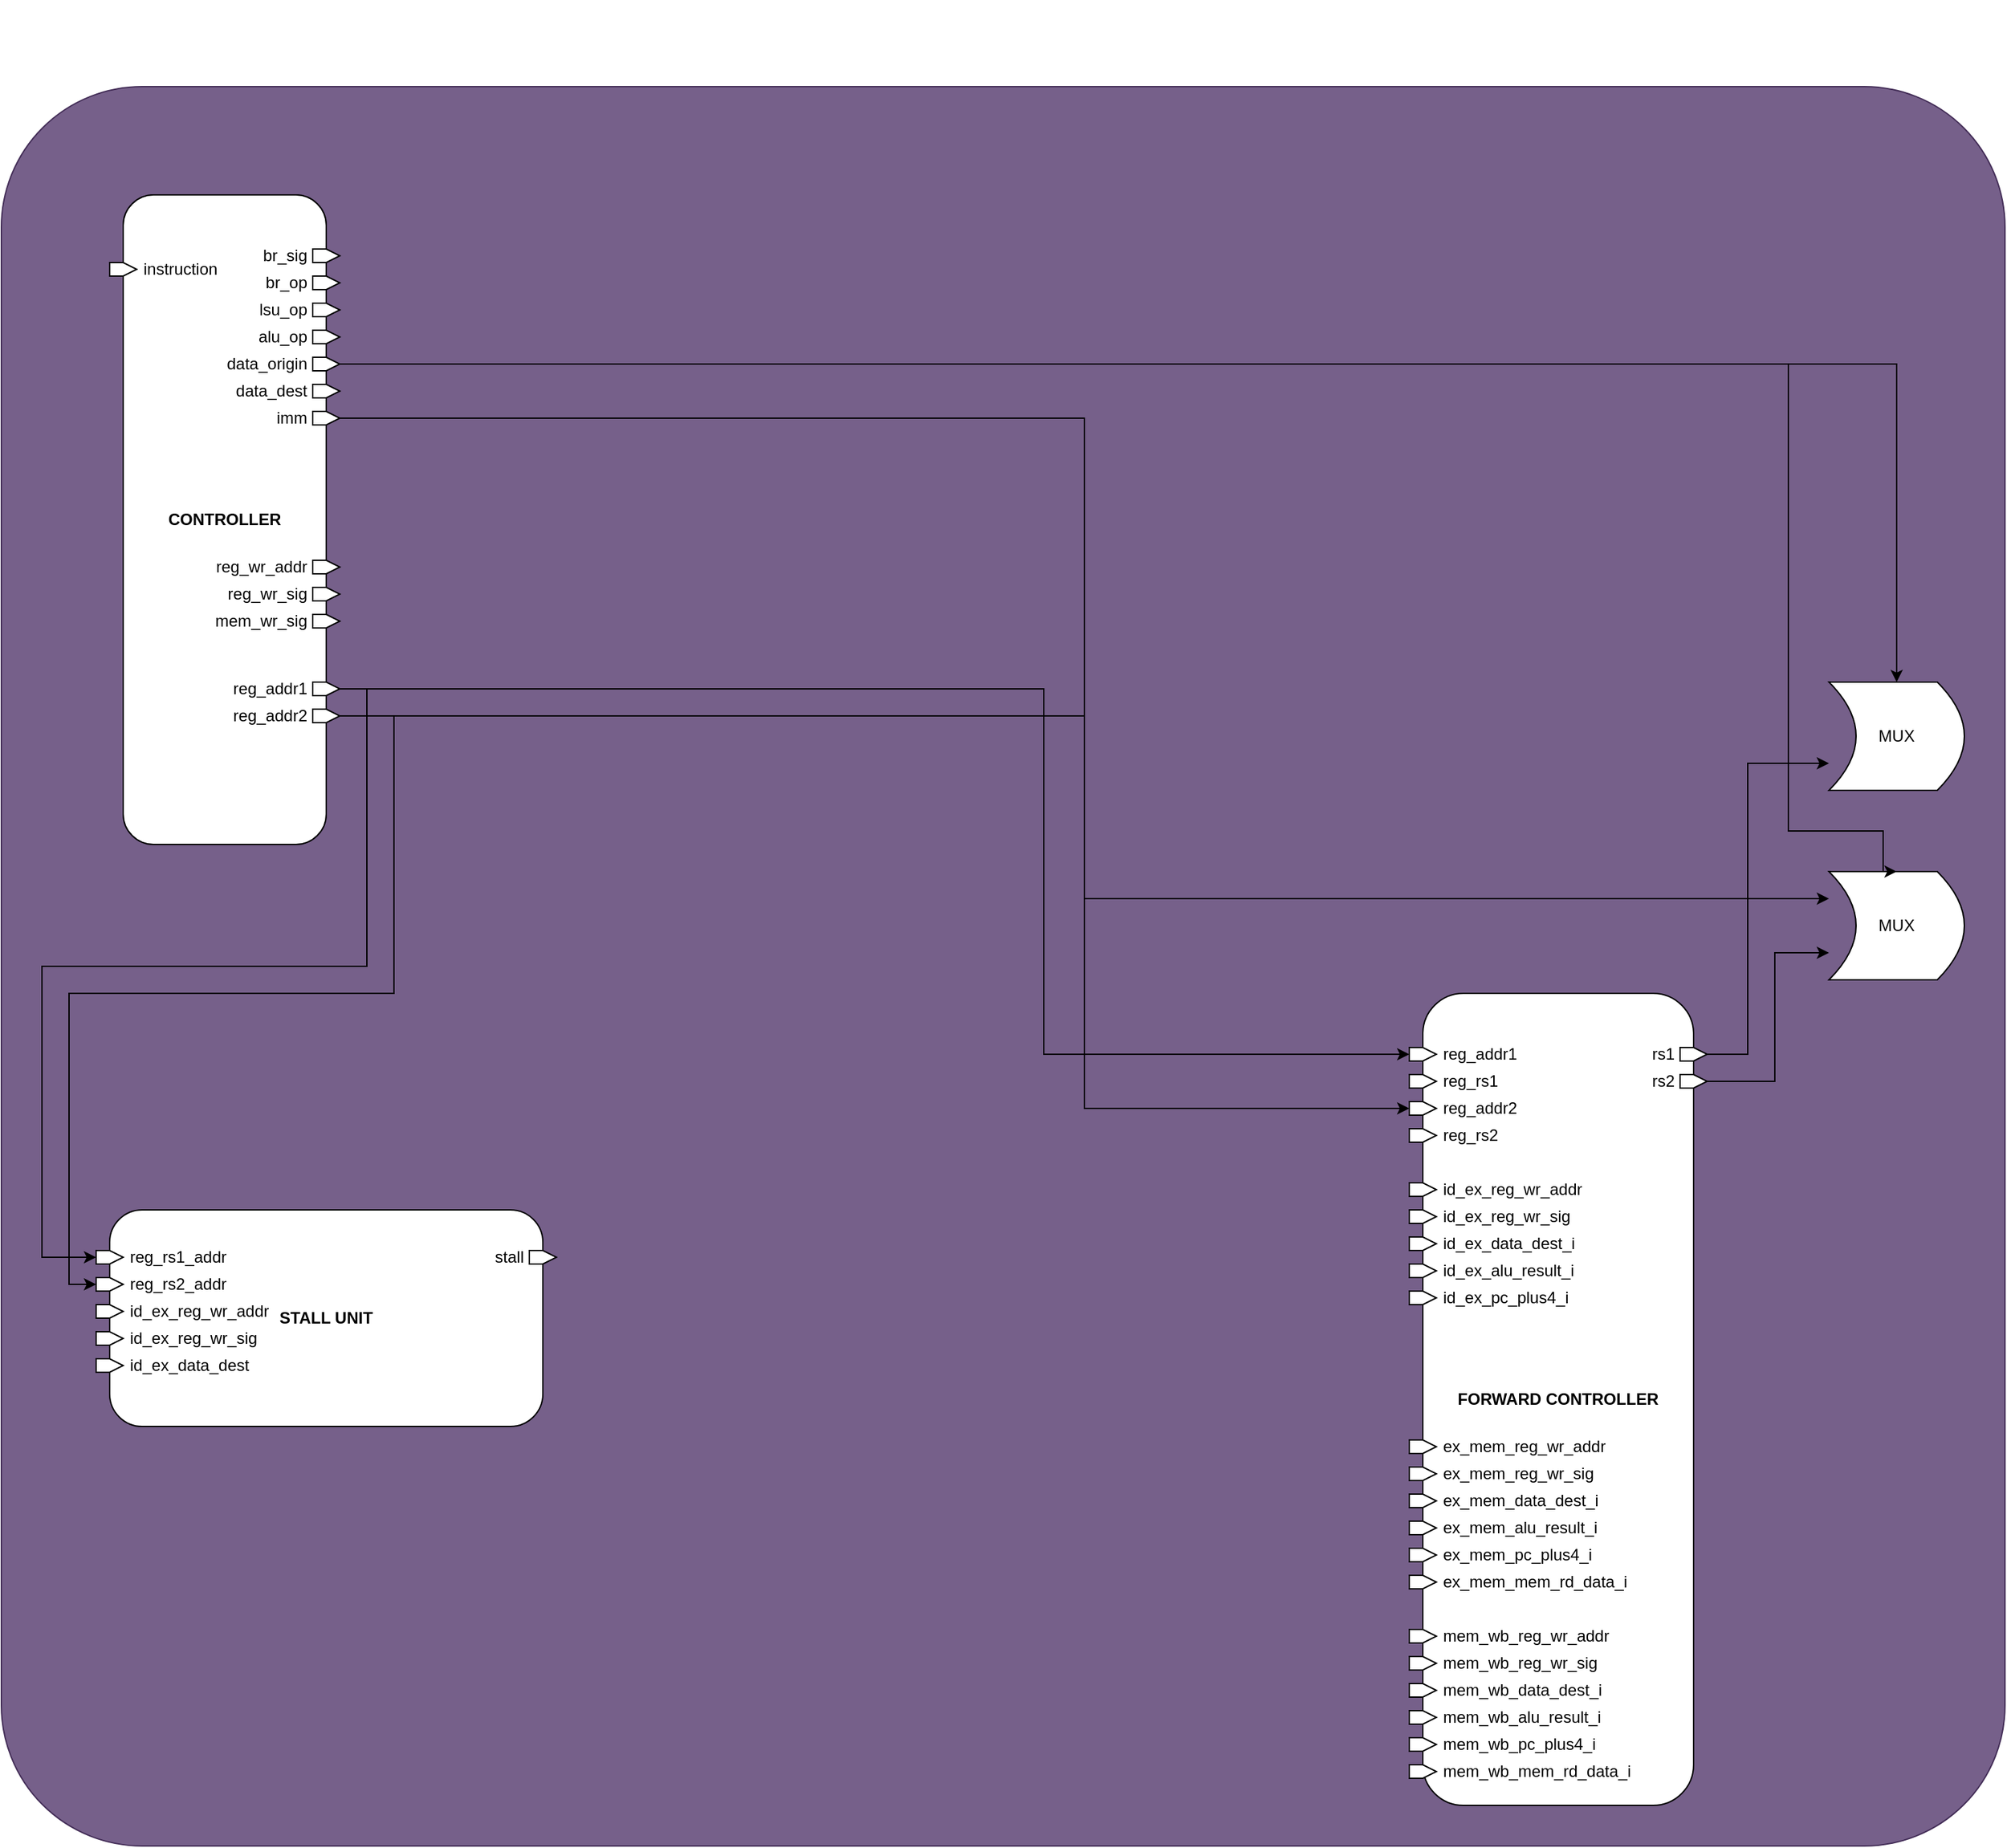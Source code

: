 <mxfile>
    <diagram id="LCsWES0dETen_SR2ijdh" name="Page-1">
        <mxGraphModel dx="2265" dy="2878" grid="1" gridSize="10" guides="1" tooltips="1" connect="1" arrows="1" fold="1" page="1" pageScale="1" pageWidth="850" pageHeight="1100" math="0" shadow="0">
            <root>
                <mxCell id="0"/>
                <mxCell id="1" parent="0"/>
                <mxCell id="2" value="&lt;h1&gt;DECODE STAGE&lt;/h1&gt;" style="rounded=1;whiteSpace=wrap;html=1;labelPosition=center;verticalLabelPosition=top;align=center;verticalAlign=bottom;arcSize=8;fillColor=#76608a;fontColor=#ffffff;strokeColor=#432D57;" vertex="1" parent="1">
                    <mxGeometry x="510" y="-510" width="1480" height="1300" as="geometry"/>
                </mxCell>
                <mxCell id="3" value="" style="group" vertex="1" connectable="0" parent="1">
                    <mxGeometry x="590" y="-430" width="170" height="490" as="geometry"/>
                </mxCell>
                <mxCell id="4" value="&lt;b&gt;CONTROLLER&lt;/b&gt;" style="rounded=1;whiteSpace=wrap;html=1;movable=1;resizable=1;rotatable=1;deletable=1;editable=1;locked=0;connectable=1;" vertex="1" parent="3">
                    <mxGeometry x="10" width="150" height="480" as="geometry"/>
                </mxCell>
                <mxCell id="5" value="br_sig" style="html=1;shadow=0;dashed=0;align=right;verticalAlign=middle;shape=mxgraph.arrows2.arrow;dy=0;dx=10;notch=0;labelPosition=left;verticalLabelPosition=middle;spacing=5;movable=1;resizable=1;rotatable=1;deletable=1;editable=1;locked=0;connectable=1;" vertex="1" parent="3">
                    <mxGeometry x="150" y="40" width="20" height="10" as="geometry"/>
                </mxCell>
                <mxCell id="6" value="&lt;div&gt;br_op&lt;/div&gt;" style="html=1;shadow=0;dashed=0;align=right;verticalAlign=middle;shape=mxgraph.arrows2.arrow;dy=0;dx=10;notch=0;labelPosition=left;verticalLabelPosition=middle;spacing=5;movable=1;resizable=1;rotatable=1;deletable=1;editable=1;locked=0;connectable=1;" vertex="1" parent="3">
                    <mxGeometry x="150" y="60" width="20" height="10" as="geometry"/>
                </mxCell>
                <mxCell id="7" value="lsu_op" style="html=1;shadow=0;dashed=0;align=right;verticalAlign=middle;shape=mxgraph.arrows2.arrow;dy=0;dx=10;notch=0;labelPosition=left;verticalLabelPosition=middle;spacing=5;movable=1;resizable=1;rotatable=1;deletable=1;editable=1;locked=0;connectable=1;" vertex="1" parent="3">
                    <mxGeometry x="150" y="80" width="20" height="10" as="geometry"/>
                </mxCell>
                <mxCell id="8" value="&lt;div&gt;alu_op&lt;/div&gt;" style="html=1;shadow=0;dashed=0;align=right;verticalAlign=middle;shape=mxgraph.arrows2.arrow;dy=0;dx=10;notch=0;labelPosition=left;verticalLabelPosition=middle;spacing=5;movable=1;resizable=1;rotatable=1;deletable=1;editable=1;locked=0;connectable=1;" vertex="1" parent="3">
                    <mxGeometry x="150" y="100" width="20" height="10" as="geometry"/>
                </mxCell>
                <mxCell id="9" value="&lt;div&gt;data_origin&lt;/div&gt;" style="html=1;shadow=0;dashed=0;align=right;verticalAlign=middle;shape=mxgraph.arrows2.arrow;dy=0;dx=10;notch=0;labelPosition=left;verticalLabelPosition=middle;spacing=5;movable=1;resizable=1;rotatable=1;deletable=1;editable=1;locked=0;connectable=1;" vertex="1" parent="3">
                    <mxGeometry x="150" y="120" width="20" height="10" as="geometry"/>
                </mxCell>
                <mxCell id="10" value="data_dest" style="html=1;shadow=0;dashed=0;align=right;verticalAlign=middle;shape=mxgraph.arrows2.arrow;dy=0;dx=10;notch=0;labelPosition=left;verticalLabelPosition=middle;spacing=5;movable=1;resizable=1;rotatable=1;deletable=1;editable=1;locked=0;connectable=1;" vertex="1" parent="3">
                    <mxGeometry x="150" y="140" width="20" height="10" as="geometry"/>
                </mxCell>
                <mxCell id="11" value="imm" style="html=1;shadow=0;dashed=0;align=right;verticalAlign=middle;shape=mxgraph.arrows2.arrow;dy=0;dx=10;notch=0;labelPosition=left;verticalLabelPosition=middle;spacing=5;movable=1;resizable=1;rotatable=1;deletable=1;editable=1;locked=0;connectable=1;" vertex="1" parent="3">
                    <mxGeometry x="150" y="160" width="20" height="10" as="geometry"/>
                </mxCell>
                <mxCell id="12" value="reg_addr1" style="html=1;shadow=0;dashed=0;align=right;verticalAlign=middle;shape=mxgraph.arrows2.arrow;dy=0;dx=10;notch=0;labelPosition=left;verticalLabelPosition=middle;spacing=5;movable=1;resizable=1;rotatable=1;deletable=1;editable=1;locked=0;connectable=1;" vertex="1" parent="3">
                    <mxGeometry x="150" y="360" width="20" height="10" as="geometry"/>
                </mxCell>
                <mxCell id="13" value="reg_addr2" style="html=1;shadow=0;dashed=0;align=right;verticalAlign=middle;shape=mxgraph.arrows2.arrow;dy=0;dx=10;notch=0;labelPosition=left;verticalLabelPosition=middle;spacing=5;movable=1;resizable=1;rotatable=1;deletable=1;editable=1;locked=0;connectable=1;" vertex="1" parent="3">
                    <mxGeometry x="150" y="380" width="20" height="10" as="geometry"/>
                </mxCell>
                <mxCell id="14" value="reg_wr_addr" style="html=1;shadow=0;dashed=0;align=right;verticalAlign=middle;shape=mxgraph.arrows2.arrow;dy=0;dx=10;notch=0;labelPosition=left;verticalLabelPosition=middle;spacing=5;movable=1;resizable=1;rotatable=1;deletable=1;editable=1;locked=0;connectable=1;" vertex="1" parent="3">
                    <mxGeometry x="150" y="270" width="20" height="10" as="geometry"/>
                </mxCell>
                <mxCell id="15" value="&lt;div&gt;reg_wr_sig&lt;/div&gt;" style="html=1;shadow=0;dashed=0;align=right;verticalAlign=middle;shape=mxgraph.arrows2.arrow;dy=0;dx=10;notch=0;labelPosition=left;verticalLabelPosition=middle;spacing=5;movable=1;resizable=1;rotatable=1;deletable=1;editable=1;locked=0;connectable=1;" vertex="1" parent="3">
                    <mxGeometry x="150" y="290" width="20" height="10" as="geometry"/>
                </mxCell>
                <mxCell id="16" value="mem_wr_sig" style="html=1;shadow=0;dashed=0;align=right;verticalAlign=middle;shape=mxgraph.arrows2.arrow;dy=0;dx=10;notch=0;labelPosition=left;verticalLabelPosition=middle;spacing=5;direction=east;movable=1;resizable=1;rotatable=1;deletable=1;editable=1;locked=0;connectable=1;" vertex="1" parent="3">
                    <mxGeometry x="150" y="310" width="20" height="10" as="geometry"/>
                </mxCell>
                <mxCell id="17" value="instruction" style="html=1;shadow=0;dashed=0;align=left;verticalAlign=middle;shape=mxgraph.arrows2.arrow;dy=0;dx=10;notch=0;labelPosition=right;verticalLabelPosition=middle;spacing=5;movable=1;resizable=1;rotatable=1;deletable=1;editable=1;locked=0;connectable=1;" vertex="1" parent="3">
                    <mxGeometry y="50" width="20" height="10" as="geometry"/>
                </mxCell>
                <mxCell id="18" style="edgeStyle=orthogonalEdgeStyle;rounded=0;orthogonalLoop=1;jettySize=auto;html=1;entryX=0;entryY=0.5;entryDx=0;entryDy=0;entryPerimeter=0;" edge="1" parent="1" source="12" target="30">
                    <mxGeometry relative="1" as="geometry">
                        <Array as="points">
                            <mxPoint x="1280" y="-65"/>
                            <mxPoint x="1280" y="205"/>
                        </Array>
                    </mxGeometry>
                </mxCell>
                <mxCell id="19" style="edgeStyle=orthogonalEdgeStyle;rounded=0;orthogonalLoop=1;jettySize=auto;html=1;entryX=0;entryY=0.5;entryDx=0;entryDy=0;entryPerimeter=0;" edge="1" parent="1" source="13" target="32">
                    <mxGeometry relative="1" as="geometry">
                        <Array as="points">
                            <mxPoint x="1310" y="-45"/>
                            <mxPoint x="1310" y="245"/>
                        </Array>
                    </mxGeometry>
                </mxCell>
                <mxCell id="20" style="edgeStyle=orthogonalEdgeStyle;rounded=0;orthogonalLoop=1;jettySize=auto;html=1;entryX=0;entryY=0.5;entryDx=0;entryDy=0;entryPerimeter=0;" edge="1" parent="1" source="12" target="54">
                    <mxGeometry relative="1" as="geometry">
                        <Array as="points">
                            <mxPoint x="780" y="-65"/>
                            <mxPoint x="780" y="140"/>
                            <mxPoint x="540" y="140"/>
                            <mxPoint x="540" y="355"/>
                        </Array>
                    </mxGeometry>
                </mxCell>
                <mxCell id="21" style="edgeStyle=orthogonalEdgeStyle;rounded=0;orthogonalLoop=1;jettySize=auto;html=1;entryX=0;entryY=0.5;entryDx=0;entryDy=0;entryPerimeter=0;" edge="1" parent="1" source="13" target="55">
                    <mxGeometry relative="1" as="geometry">
                        <Array as="points">
                            <mxPoint x="800" y="-45"/>
                            <mxPoint x="800" y="160"/>
                            <mxPoint x="560" y="160"/>
                        </Array>
                    </mxGeometry>
                </mxCell>
                <mxCell id="22" value="MUX" style="shape=dataStorage;whiteSpace=wrap;html=1;fixedSize=1;direction=west;" vertex="1" parent="1">
                    <mxGeometry x="1860" y="-70" width="100" height="80" as="geometry"/>
                </mxCell>
                <mxCell id="23" value="MUX" style="shape=dataStorage;whiteSpace=wrap;html=1;fixedSize=1;direction=west;" vertex="1" parent="1">
                    <mxGeometry x="1860" y="70" width="100" height="80" as="geometry"/>
                </mxCell>
                <mxCell id="24" style="edgeStyle=orthogonalEdgeStyle;rounded=0;orthogonalLoop=1;jettySize=auto;html=1;entryX=1;entryY=0.25;entryDx=0;entryDy=0;" edge="1" parent="1" source="51" target="22">
                    <mxGeometry relative="1" as="geometry">
                        <Array as="points">
                            <mxPoint x="1800" y="205"/>
                            <mxPoint x="1800" y="-10"/>
                        </Array>
                    </mxGeometry>
                </mxCell>
                <mxCell id="25" style="edgeStyle=orthogonalEdgeStyle;rounded=0;orthogonalLoop=1;jettySize=auto;html=1;entryX=1;entryY=0.25;entryDx=0;entryDy=0;" edge="1" parent="1" source="52" target="23">
                    <mxGeometry relative="1" as="geometry">
                        <Array as="points">
                            <mxPoint x="1820" y="225"/>
                            <mxPoint x="1820" y="130"/>
                        </Array>
                    </mxGeometry>
                </mxCell>
                <mxCell id="26" style="edgeStyle=orthogonalEdgeStyle;rounded=0;orthogonalLoop=1;jettySize=auto;html=1;entryX=1;entryY=0.75;entryDx=0;entryDy=0;" edge="1" parent="1" source="11" target="23">
                    <mxGeometry relative="1" as="geometry"/>
                </mxCell>
                <mxCell id="27" style="edgeStyle=orthogonalEdgeStyle;rounded=0;orthogonalLoop=1;jettySize=auto;html=1;entryX=0.5;entryY=1;entryDx=0;entryDy=0;" edge="1" parent="1" source="9" target="22">
                    <mxGeometry relative="1" as="geometry"/>
                </mxCell>
                <mxCell id="28" style="edgeStyle=orthogonalEdgeStyle;rounded=0;orthogonalLoop=1;jettySize=auto;html=1;entryX=0.5;entryY=1;entryDx=0;entryDy=0;" edge="1" parent="1" source="9" target="23">
                    <mxGeometry relative="1" as="geometry">
                        <Array as="points">
                            <mxPoint x="1830" y="-305"/>
                            <mxPoint x="1830" y="40"/>
                            <mxPoint x="1900" y="40"/>
                            <mxPoint x="1900" y="70"/>
                        </Array>
                    </mxGeometry>
                </mxCell>
                <mxCell id="29" value="&lt;b&gt;FORWARD CONTROLLER&lt;/b&gt;" style="rounded=1;whiteSpace=wrap;html=1;movable=1;resizable=1;rotatable=1;deletable=1;editable=1;locked=0;connectable=1;glass=0;shadow=0;" vertex="1" parent="1">
                    <mxGeometry x="1560" y="160" width="200" height="600" as="geometry"/>
                </mxCell>
                <mxCell id="30" value="&lt;div&gt;reg_addr1&lt;/div&gt;" style="html=1;shadow=0;dashed=0;align=left;verticalAlign=middle;shape=mxgraph.arrows2.arrow;dy=0;dx=10;notch=0;labelPosition=right;verticalLabelPosition=middle;spacing=5;movable=1;resizable=1;rotatable=1;deletable=1;editable=1;locked=0;connectable=1;" vertex="1" parent="1">
                    <mxGeometry x="1550" y="200" width="20" height="10" as="geometry"/>
                </mxCell>
                <mxCell id="31" value="&lt;div&gt;reg_rs1&lt;/div&gt;" style="html=1;shadow=0;dashed=0;align=left;verticalAlign=middle;shape=mxgraph.arrows2.arrow;dy=0;dx=10;notch=0;labelPosition=right;verticalLabelPosition=middle;spacing=5;movable=1;resizable=1;rotatable=1;deletable=1;editable=1;locked=0;connectable=1;" vertex="1" parent="1">
                    <mxGeometry x="1550" y="220" width="20" height="10" as="geometry"/>
                </mxCell>
                <mxCell id="32" value="reg_addr2" style="html=1;shadow=0;dashed=0;align=left;verticalAlign=middle;shape=mxgraph.arrows2.arrow;dy=0;dx=10;notch=0;labelPosition=right;verticalLabelPosition=middle;spacing=5;movable=1;resizable=1;rotatable=1;deletable=1;editable=1;locked=0;connectable=1;" vertex="1" parent="1">
                    <mxGeometry x="1550" y="240" width="20" height="10" as="geometry"/>
                </mxCell>
                <mxCell id="33" value="reg_rs2" style="html=1;shadow=0;dashed=0;align=left;verticalAlign=middle;shape=mxgraph.arrows2.arrow;dy=0;dx=10;notch=0;labelPosition=right;verticalLabelPosition=middle;spacing=5;movable=1;resizable=1;rotatable=1;deletable=1;editable=1;locked=0;connectable=1;" vertex="1" parent="1">
                    <mxGeometry x="1550" y="260" width="20" height="10" as="geometry"/>
                </mxCell>
                <mxCell id="34" value="id_ex_reg_wr_addr" style="html=1;shadow=0;dashed=0;align=left;verticalAlign=middle;shape=mxgraph.arrows2.arrow;dy=0;dx=10;notch=0;labelPosition=right;verticalLabelPosition=middle;spacing=5;movable=1;resizable=1;rotatable=1;deletable=1;editable=1;locked=0;connectable=1;" vertex="1" parent="1">
                    <mxGeometry x="1550" y="300" width="20" height="10" as="geometry"/>
                </mxCell>
                <mxCell id="35" value="id_ex_reg_wr_sig" style="html=1;shadow=0;dashed=0;align=left;verticalAlign=middle;shape=mxgraph.arrows2.arrow;dy=0;dx=10;notch=0;labelPosition=right;verticalLabelPosition=middle;spacing=5;movable=1;resizable=1;rotatable=1;deletable=1;editable=1;locked=0;connectable=1;" vertex="1" parent="1">
                    <mxGeometry x="1550" y="320" width="20" height="10" as="geometry"/>
                </mxCell>
                <mxCell id="36" value="id_ex_data_dest_i" style="html=1;shadow=0;dashed=0;align=left;verticalAlign=middle;shape=mxgraph.arrows2.arrow;dy=0;dx=10;notch=0;labelPosition=right;verticalLabelPosition=middle;spacing=5;movable=1;resizable=1;rotatable=1;deletable=1;editable=1;locked=0;connectable=1;" vertex="1" parent="1">
                    <mxGeometry x="1550" y="340" width="20" height="10" as="geometry"/>
                </mxCell>
                <mxCell id="37" value="id_ex_alu_result_i" style="html=1;shadow=0;dashed=0;align=left;verticalAlign=middle;shape=mxgraph.arrows2.arrow;dy=0;dx=10;notch=0;labelPosition=right;verticalLabelPosition=middle;spacing=5;movable=1;resizable=1;rotatable=1;deletable=1;editable=1;locked=0;connectable=1;" vertex="1" parent="1">
                    <mxGeometry x="1550" y="360" width="20" height="10" as="geometry"/>
                </mxCell>
                <mxCell id="38" value="id_ex_pc_plus4_i" style="html=1;shadow=0;dashed=0;align=left;verticalAlign=middle;shape=mxgraph.arrows2.arrow;dy=0;dx=10;notch=0;labelPosition=right;verticalLabelPosition=middle;spacing=5;movable=1;resizable=1;rotatable=1;deletable=1;editable=1;locked=0;connectable=1;" vertex="1" parent="1">
                    <mxGeometry x="1550" y="380" width="20" height="10" as="geometry"/>
                </mxCell>
                <mxCell id="39" value="ex_mem_reg_wr_addr" style="html=1;shadow=0;dashed=0;align=left;verticalAlign=middle;shape=mxgraph.arrows2.arrow;dy=0;dx=10;notch=0;labelPosition=right;verticalLabelPosition=middle;spacing=5;movable=1;resizable=1;rotatable=1;deletable=1;editable=1;locked=0;connectable=1;" vertex="1" parent="1">
                    <mxGeometry x="1550" y="490" width="20" height="10" as="geometry"/>
                </mxCell>
                <mxCell id="40" value="ex_mem_reg_wr_sig" style="html=1;shadow=0;dashed=0;align=left;verticalAlign=middle;shape=mxgraph.arrows2.arrow;dy=0;dx=10;notch=0;labelPosition=right;verticalLabelPosition=middle;spacing=5;movable=1;resizable=1;rotatable=1;deletable=1;editable=1;locked=0;connectable=1;" vertex="1" parent="1">
                    <mxGeometry x="1550" y="510" width="20" height="10" as="geometry"/>
                </mxCell>
                <mxCell id="41" value="ex_mem_data_dest_i" style="html=1;shadow=0;dashed=0;align=left;verticalAlign=middle;shape=mxgraph.arrows2.arrow;dy=0;dx=10;notch=0;labelPosition=right;verticalLabelPosition=middle;spacing=5;movable=1;resizable=1;rotatable=1;deletable=1;editable=1;locked=0;connectable=1;" vertex="1" parent="1">
                    <mxGeometry x="1550" y="530" width="20" height="10" as="geometry"/>
                </mxCell>
                <mxCell id="42" value="ex_mem_alu_result_i" style="html=1;shadow=0;dashed=0;align=left;verticalAlign=middle;shape=mxgraph.arrows2.arrow;dy=0;dx=10;notch=0;labelPosition=right;verticalLabelPosition=middle;spacing=5;movable=1;resizable=1;rotatable=1;deletable=1;editable=1;locked=0;connectable=1;" vertex="1" parent="1">
                    <mxGeometry x="1550" y="550" width="20" height="10" as="geometry"/>
                </mxCell>
                <mxCell id="43" value="ex_mem_pc_plus4_i" style="html=1;shadow=0;dashed=0;align=left;verticalAlign=middle;shape=mxgraph.arrows2.arrow;dy=0;dx=10;notch=0;labelPosition=right;verticalLabelPosition=middle;spacing=5;movable=1;resizable=1;rotatable=1;deletable=1;editable=1;locked=0;connectable=1;" vertex="1" parent="1">
                    <mxGeometry x="1550" y="570" width="20" height="10" as="geometry"/>
                </mxCell>
                <mxCell id="44" value="ex_mem_mem_rd_data_i" style="html=1;shadow=0;dashed=0;align=left;verticalAlign=middle;shape=mxgraph.arrows2.arrow;dy=0;dx=10;notch=0;labelPosition=right;verticalLabelPosition=middle;spacing=5;movable=1;resizable=1;rotatable=1;deletable=1;editable=1;locked=0;connectable=1;" vertex="1" parent="1">
                    <mxGeometry x="1550" y="590" width="20" height="10" as="geometry"/>
                </mxCell>
                <mxCell id="45" value="mem_wb_reg_wr_addr" style="html=1;shadow=0;dashed=0;align=left;verticalAlign=middle;shape=mxgraph.arrows2.arrow;dy=0;dx=10;notch=0;labelPosition=right;verticalLabelPosition=middle;spacing=5;movable=1;resizable=1;rotatable=1;deletable=1;editable=1;locked=0;connectable=1;" vertex="1" parent="1">
                    <mxGeometry x="1550" y="630" width="20" height="10" as="geometry"/>
                </mxCell>
                <mxCell id="46" value="mem_wb_reg_wr_sig" style="html=1;shadow=0;dashed=0;align=left;verticalAlign=middle;shape=mxgraph.arrows2.arrow;dy=0;dx=10;notch=0;labelPosition=right;verticalLabelPosition=middle;spacing=5;movable=1;resizable=1;rotatable=1;deletable=1;editable=1;locked=0;connectable=1;" vertex="1" parent="1">
                    <mxGeometry x="1550" y="650" width="20" height="10" as="geometry"/>
                </mxCell>
                <mxCell id="47" value="mem_wb_data_dest_i" style="html=1;shadow=0;dashed=0;align=left;verticalAlign=middle;shape=mxgraph.arrows2.arrow;dy=0;dx=10;notch=0;labelPosition=right;verticalLabelPosition=middle;spacing=5;movable=1;resizable=1;rotatable=1;deletable=1;editable=1;locked=0;connectable=1;" vertex="1" parent="1">
                    <mxGeometry x="1550" y="670" width="20" height="10" as="geometry"/>
                </mxCell>
                <mxCell id="48" value="mem_wb_alu_result_i" style="html=1;shadow=0;dashed=0;align=left;verticalAlign=middle;shape=mxgraph.arrows2.arrow;dy=0;dx=10;notch=0;labelPosition=right;verticalLabelPosition=middle;spacing=5;movable=1;resizable=1;rotatable=1;deletable=1;editable=1;locked=0;connectable=1;" vertex="1" parent="1">
                    <mxGeometry x="1550" y="690" width="20" height="10" as="geometry"/>
                </mxCell>
                <mxCell id="49" value="mem_wb_pc_plus4_i" style="html=1;shadow=0;dashed=0;align=left;verticalAlign=middle;shape=mxgraph.arrows2.arrow;dy=0;dx=10;notch=0;labelPosition=right;verticalLabelPosition=middle;spacing=5;movable=1;resizable=1;rotatable=1;deletable=1;editable=1;locked=0;connectable=1;" vertex="1" parent="1">
                    <mxGeometry x="1550" y="710" width="20" height="10" as="geometry"/>
                </mxCell>
                <mxCell id="50" value="mem_wb_mem_rd_data_i" style="html=1;shadow=0;dashed=0;align=left;verticalAlign=middle;shape=mxgraph.arrows2.arrow;dy=0;dx=10;notch=0;labelPosition=right;verticalLabelPosition=middle;spacing=5;movable=1;resizable=1;rotatable=1;deletable=1;editable=1;locked=0;connectable=1;" vertex="1" parent="1">
                    <mxGeometry x="1550" y="730" width="20" height="10" as="geometry"/>
                </mxCell>
                <mxCell id="51" value="&lt;div&gt;rs1&lt;/div&gt;" style="html=1;shadow=0;dashed=0;align=right;verticalAlign=middle;shape=mxgraph.arrows2.arrow;dy=0;dx=10;notch=0;labelPosition=left;verticalLabelPosition=middle;spacing=5;movable=1;resizable=1;rotatable=1;deletable=1;editable=1;locked=0;connectable=1;" vertex="1" parent="1">
                    <mxGeometry x="1750" y="200" width="20" height="10" as="geometry"/>
                </mxCell>
                <mxCell id="52" value="&lt;div&gt;rs2&lt;/div&gt;" style="html=1;shadow=0;dashed=0;align=right;verticalAlign=middle;shape=mxgraph.arrows2.arrow;dy=0;dx=10;notch=0;labelPosition=left;verticalLabelPosition=middle;spacing=5;movable=1;resizable=1;rotatable=1;deletable=1;editable=1;locked=0;connectable=1;" vertex="1" parent="1">
                    <mxGeometry x="1750" y="220" width="20" height="10" as="geometry"/>
                </mxCell>
                <mxCell id="53" value="&lt;b&gt;&lt;font style=&quot;font-size: 12px;&quot;&gt;STALL UNIT&lt;/font&gt;&lt;/b&gt;" style="rounded=1;whiteSpace=wrap;html=1;" vertex="1" parent="1">
                    <mxGeometry x="590" y="320" width="320" height="160" as="geometry"/>
                </mxCell>
                <mxCell id="54" value="reg_rs1_addr" style="html=1;shadow=0;dashed=0;align=left;verticalAlign=middle;shape=mxgraph.arrows2.arrow;dy=0;dx=10;notch=0;labelPosition=right;verticalLabelPosition=middle;spacing=5;movable=1;resizable=1;rotatable=1;deletable=1;editable=1;locked=0;connectable=1;" vertex="1" parent="1">
                    <mxGeometry x="580" y="350" width="20" height="10" as="geometry"/>
                </mxCell>
                <mxCell id="55" value="reg_rs2_addr" style="html=1;shadow=0;dashed=0;align=left;verticalAlign=middle;shape=mxgraph.arrows2.arrow;dy=0;dx=10;notch=0;labelPosition=right;verticalLabelPosition=middle;spacing=5;movable=1;resizable=1;rotatable=1;deletable=1;editable=1;locked=0;connectable=1;" vertex="1" parent="1">
                    <mxGeometry x="580" y="370" width="20" height="10" as="geometry"/>
                </mxCell>
                <mxCell id="56" value="id_ex_reg_wr_addr" style="html=1;shadow=0;dashed=0;align=left;verticalAlign=middle;shape=mxgraph.arrows2.arrow;dy=0;dx=10;notch=0;labelPosition=right;verticalLabelPosition=middle;spacing=5;movable=1;resizable=1;rotatable=1;deletable=1;editable=1;locked=0;connectable=1;" vertex="1" parent="1">
                    <mxGeometry x="580" y="390" width="20" height="10" as="geometry"/>
                </mxCell>
                <mxCell id="57" value="id_ex_reg_wr_sig" style="html=1;shadow=0;dashed=0;align=left;verticalAlign=middle;shape=mxgraph.arrows2.arrow;dy=0;dx=10;notch=0;labelPosition=right;verticalLabelPosition=middle;spacing=5;movable=1;resizable=1;rotatable=1;deletable=1;editable=1;locked=0;connectable=1;" vertex="1" parent="1">
                    <mxGeometry x="580" y="410" width="20" height="10" as="geometry"/>
                </mxCell>
                <mxCell id="58" value="id_ex_data_dest" style="html=1;shadow=0;dashed=0;align=left;verticalAlign=middle;shape=mxgraph.arrows2.arrow;dy=0;dx=10;notch=0;labelPosition=right;verticalLabelPosition=middle;spacing=5;movable=1;resizable=1;rotatable=1;deletable=1;editable=1;locked=0;connectable=1;" vertex="1" parent="1">
                    <mxGeometry x="580" y="430" width="20" height="10" as="geometry"/>
                </mxCell>
                <mxCell id="59" value="stall" style="html=1;shadow=0;dashed=0;align=right;verticalAlign=middle;shape=mxgraph.arrows2.arrow;dy=0;dx=10;notch=0;labelPosition=left;verticalLabelPosition=middle;spacing=5;movable=1;resizable=1;rotatable=1;deletable=1;editable=1;locked=0;connectable=1;" vertex="1" parent="1">
                    <mxGeometry x="900" y="350" width="20" height="10" as="geometry"/>
                </mxCell>
            </root>
        </mxGraphModel>
    </diagram>
</mxfile>